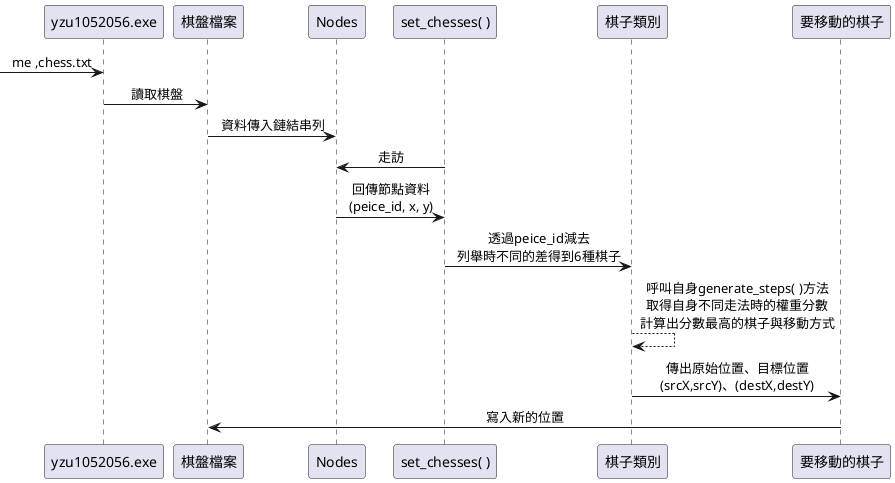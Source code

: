 @startuml

skinparam sequenceMessageAlign center
[-> yzu1052056.exe : me ,chess.txt   
yzu1052056.exe-> 棋盤檔案: 讀取棋盤
棋盤檔案 -> Nodes: 資料傳入鏈結串列
Nodes <- "set_chesses( )" :走訪
Nodes -> "set_chesses( )" :回傳節點資料\n(peice_id, x, y)
"set_chesses( )" -> 棋子類別:透過peice_id減去\n列舉時不同的差得到6種棋子
棋子類別 --> 棋子類別 : 呼叫自身generate_steps( )方法\n取得自身不同走法時的權重分數\n計算出分數最高的棋子與移動方式
要移動的棋子 <- 棋子類別 : 傳出原始位置、目標位置\n(srcX,srcY)、(destX,destY)

要移動的棋子 -> 棋盤檔案 : 寫入新的位置

@enduml